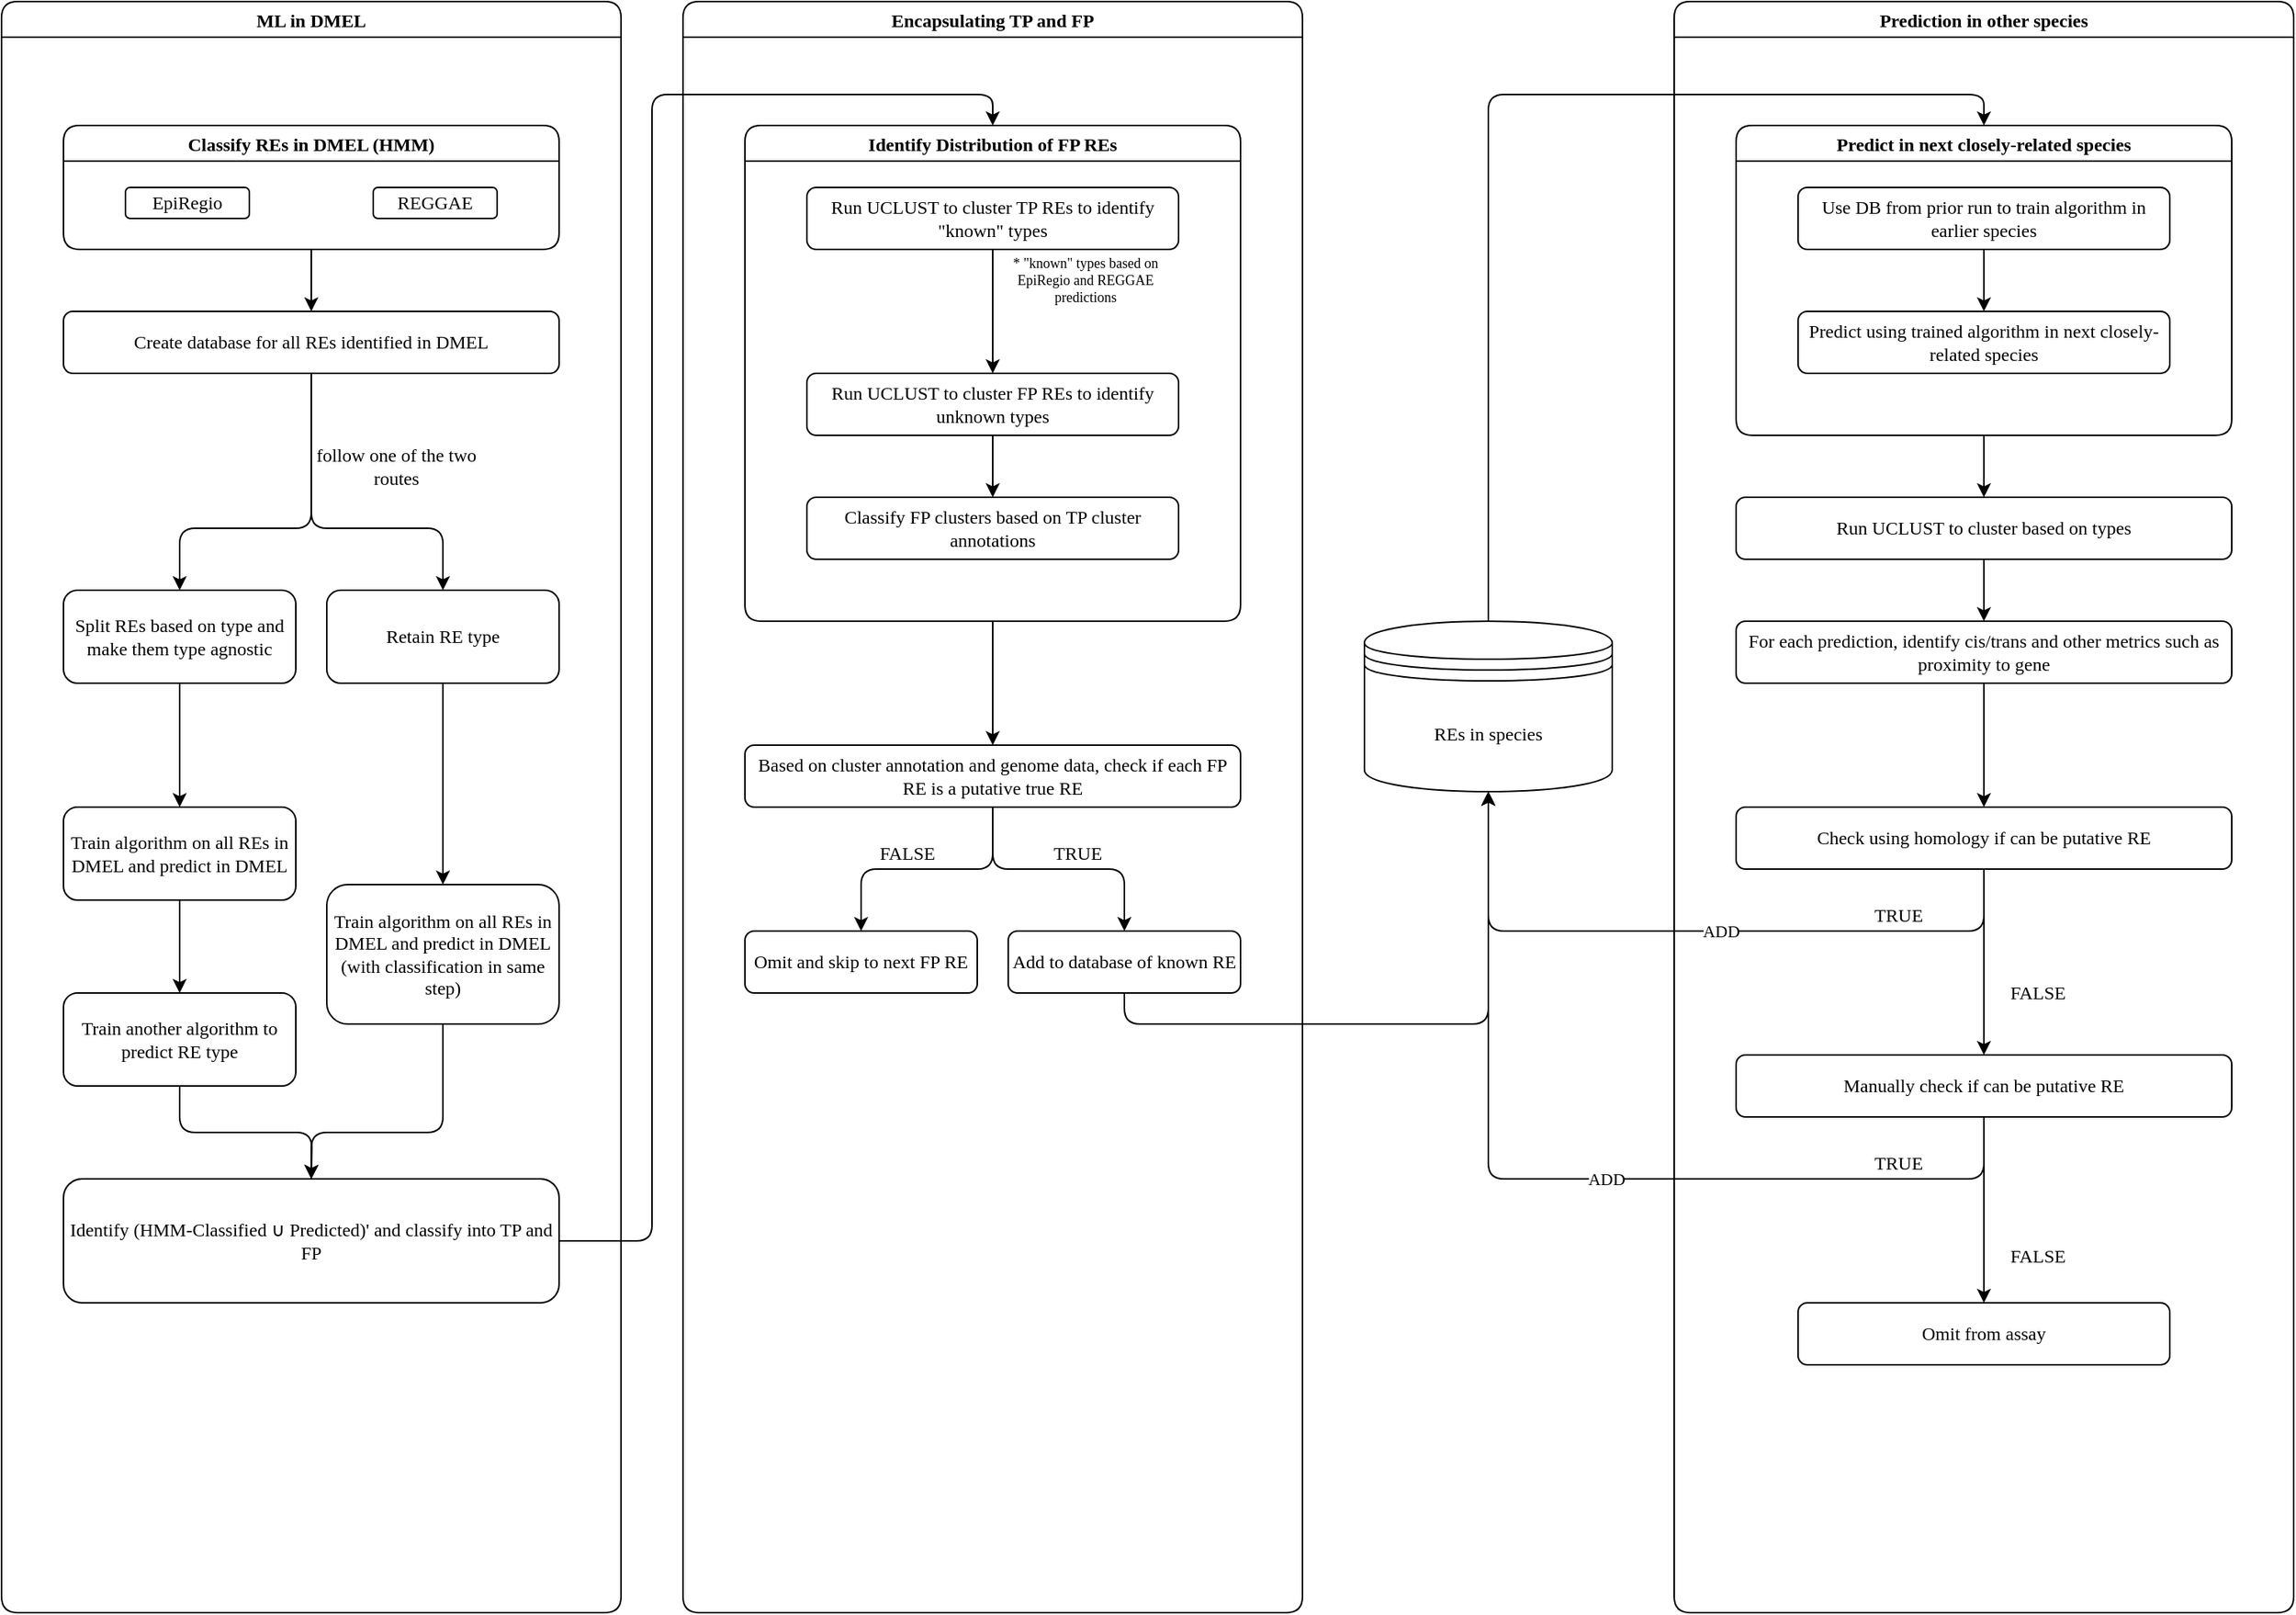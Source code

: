 <mxfile version="14.6.13" type="device"><diagram id="W35ItHj7Y9EPGoNfhcMA" name="Page-1"><mxGraphModel dx="2009" dy="949" grid="1" gridSize="10" guides="1" tooltips="1" connect="1" arrows="1" fold="1" page="1" pageScale="1" pageWidth="850" pageHeight="1100" math="0" shadow="0"><root><mxCell id="0"/><mxCell id="1" parent="0"/><mxCell id="aEcR8WO1xZvPu7mPPcTe-1" value="ML in DMEL" style="swimlane;fontFamily=Monaco;rounded=1;" vertex="1" parent="1"><mxGeometry x="40" y="40" width="400" height="1040" as="geometry"/></mxCell><mxCell id="aEcR8WO1xZvPu7mPPcTe-11" style="edgeStyle=orthogonalEdgeStyle;orthogonalLoop=1;jettySize=auto;html=1;exitX=0.5;exitY=1;exitDx=0;exitDy=0;entryX=0.5;entryY=0;entryDx=0;entryDy=0;rounded=1;" edge="1" parent="aEcR8WO1xZvPu7mPPcTe-1" source="aEcR8WO1xZvPu7mPPcTe-4" target="aEcR8WO1xZvPu7mPPcTe-10"><mxGeometry relative="1" as="geometry"/></mxCell><mxCell id="aEcR8WO1xZvPu7mPPcTe-4" value="Classify REs in DMEL (HMM)" style="swimlane;fontFamily=Monaco;rounded=1;" vertex="1" parent="aEcR8WO1xZvPu7mPPcTe-1"><mxGeometry x="40" y="80" width="320" height="80" as="geometry"/></mxCell><mxCell id="aEcR8WO1xZvPu7mPPcTe-5" value="EpiRegio" style="rounded=1;whiteSpace=wrap;html=1;fontFamily=Monaco;fillColor=none;" vertex="1" parent="aEcR8WO1xZvPu7mPPcTe-4"><mxGeometry x="40" y="40" width="80" height="20" as="geometry"/></mxCell><mxCell id="aEcR8WO1xZvPu7mPPcTe-6" value="REGGAE" style="rounded=1;whiteSpace=wrap;html=1;fontFamily=Monaco;fillColor=none;" vertex="1" parent="aEcR8WO1xZvPu7mPPcTe-4"><mxGeometry x="200" y="40" width="80" height="20" as="geometry"/></mxCell><mxCell id="aEcR8WO1xZvPu7mPPcTe-14" style="edgeStyle=orthogonalEdgeStyle;rounded=1;orthogonalLoop=1;jettySize=auto;html=1;exitX=0.5;exitY=1;exitDx=0;exitDy=0;" edge="1" parent="aEcR8WO1xZvPu7mPPcTe-1" source="aEcR8WO1xZvPu7mPPcTe-10" target="aEcR8WO1xZvPu7mPPcTe-12"><mxGeometry relative="1" as="geometry"><Array as="points"><mxPoint x="200" y="340"/><mxPoint x="115" y="340"/></Array></mxGeometry></mxCell><mxCell id="aEcR8WO1xZvPu7mPPcTe-15" style="edgeStyle=orthogonalEdgeStyle;rounded=1;orthogonalLoop=1;jettySize=auto;html=1;exitX=0.5;exitY=1;exitDx=0;exitDy=0;entryX=0.5;entryY=0;entryDx=0;entryDy=0;" edge="1" parent="aEcR8WO1xZvPu7mPPcTe-1" source="aEcR8WO1xZvPu7mPPcTe-10" target="aEcR8WO1xZvPu7mPPcTe-13"><mxGeometry relative="1" as="geometry"><Array as="points"><mxPoint x="200" y="340"/><mxPoint x="285" y="340"/></Array></mxGeometry></mxCell><mxCell id="aEcR8WO1xZvPu7mPPcTe-10" value="Create database for all REs identified in DMEL" style="rounded=1;whiteSpace=wrap;html=1;fontFamily=Monaco;fillColor=none;" vertex="1" parent="aEcR8WO1xZvPu7mPPcTe-1"><mxGeometry x="40" y="200" width="320" height="40" as="geometry"/></mxCell><mxCell id="aEcR8WO1xZvPu7mPPcTe-22" style="edgeStyle=orthogonalEdgeStyle;rounded=1;orthogonalLoop=1;jettySize=auto;html=1;exitX=0.5;exitY=1;exitDx=0;exitDy=0;entryX=0.5;entryY=0;entryDx=0;entryDy=0;" edge="1" parent="aEcR8WO1xZvPu7mPPcTe-1" source="aEcR8WO1xZvPu7mPPcTe-13" target="aEcR8WO1xZvPu7mPPcTe-21"><mxGeometry relative="1" as="geometry"/></mxCell><mxCell id="aEcR8WO1xZvPu7mPPcTe-13" value="Retain RE type" style="rounded=1;whiteSpace=wrap;html=1;fontFamily=Monaco;fillColor=none;" vertex="1" parent="aEcR8WO1xZvPu7mPPcTe-1"><mxGeometry x="210" y="380" width="150" height="60" as="geometry"/></mxCell><mxCell id="aEcR8WO1xZvPu7mPPcTe-23" style="edgeStyle=orthogonalEdgeStyle;rounded=1;orthogonalLoop=1;jettySize=auto;html=1;exitX=0.5;exitY=1;exitDx=0;exitDy=0;entryX=0.5;entryY=0;entryDx=0;entryDy=0;" edge="1" parent="aEcR8WO1xZvPu7mPPcTe-1" source="aEcR8WO1xZvPu7mPPcTe-12" target="aEcR8WO1xZvPu7mPPcTe-17"><mxGeometry relative="1" as="geometry"/></mxCell><mxCell id="aEcR8WO1xZvPu7mPPcTe-12" value="Split REs based on type and make them type agnostic" style="rounded=1;whiteSpace=wrap;html=1;fontFamily=Monaco;fillColor=none;" vertex="1" parent="aEcR8WO1xZvPu7mPPcTe-1"><mxGeometry x="40" y="380" width="150" height="60" as="geometry"/></mxCell><mxCell id="aEcR8WO1xZvPu7mPPcTe-16" value="&lt;font face=&quot;Monaco&quot;&gt;follow one of the two routes&lt;/font&gt;" style="text;html=1;strokeColor=none;fillColor=none;align=center;verticalAlign=middle;whiteSpace=wrap;rounded=0;" vertex="1" parent="aEcR8WO1xZvPu7mPPcTe-1"><mxGeometry x="200" y="280" width="110" height="40" as="geometry"/></mxCell><mxCell id="aEcR8WO1xZvPu7mPPcTe-20" style="edgeStyle=orthogonalEdgeStyle;rounded=1;orthogonalLoop=1;jettySize=auto;html=1;exitX=0.5;exitY=1;exitDx=0;exitDy=0;entryX=0.5;entryY=0;entryDx=0;entryDy=0;" edge="1" parent="aEcR8WO1xZvPu7mPPcTe-1" source="aEcR8WO1xZvPu7mPPcTe-17" target="aEcR8WO1xZvPu7mPPcTe-18"><mxGeometry relative="1" as="geometry"/></mxCell><mxCell id="aEcR8WO1xZvPu7mPPcTe-17" value="Train algorithm on all REs in DMEL and predict in DMEL" style="rounded=1;whiteSpace=wrap;html=1;fontFamily=Monaco;fillColor=none;" vertex="1" parent="aEcR8WO1xZvPu7mPPcTe-1"><mxGeometry x="40" y="520" width="150" height="60" as="geometry"/></mxCell><mxCell id="aEcR8WO1xZvPu7mPPcTe-18" value="Train another algorithm to predict RE type" style="rounded=1;whiteSpace=wrap;html=1;fontFamily=Monaco;fillColor=none;" vertex="1" parent="aEcR8WO1xZvPu7mPPcTe-1"><mxGeometry x="40" y="640" width="150" height="60" as="geometry"/></mxCell><mxCell id="aEcR8WO1xZvPu7mPPcTe-42" style="edgeStyle=orthogonalEdgeStyle;rounded=1;orthogonalLoop=1;jettySize=auto;html=1;exitX=0.5;exitY=1;exitDx=0;exitDy=0;entryX=0.5;entryY=0;entryDx=0;entryDy=0;" edge="1" parent="aEcR8WO1xZvPu7mPPcTe-1" source="aEcR8WO1xZvPu7mPPcTe-21" target="aEcR8WO1xZvPu7mPPcTe-41"><mxGeometry relative="1" as="geometry"><Array as="points"><mxPoint x="285" y="730"/><mxPoint x="200" y="730"/></Array></mxGeometry></mxCell><mxCell id="aEcR8WO1xZvPu7mPPcTe-21" value="Train algorithm on all REs in DMEL and predict in DMEL (with classification in same step)" style="rounded=1;whiteSpace=wrap;html=1;fontFamily=Monaco;fillColor=none;" vertex="1" parent="aEcR8WO1xZvPu7mPPcTe-1"><mxGeometry x="210" y="570" width="150" height="90" as="geometry"/></mxCell><mxCell id="aEcR8WO1xZvPu7mPPcTe-41" value="Identify (HMM-Classified ∪ Predicted)' and classify into TP and FP" style="rounded=1;whiteSpace=wrap;html=1;fontFamily=Monaco;fillColor=none;" vertex="1" parent="aEcR8WO1xZvPu7mPPcTe-1"><mxGeometry x="40" y="760" width="320" height="80" as="geometry"/></mxCell><mxCell id="aEcR8WO1xZvPu7mPPcTe-24" value="Encapsulating TP and FP" style="swimlane;fontFamily=Monaco;rounded=1;" vertex="1" parent="1"><mxGeometry x="480" y="40" width="400" height="1040" as="geometry"/></mxCell><mxCell id="aEcR8WO1xZvPu7mPPcTe-57" style="edgeStyle=orthogonalEdgeStyle;rounded=1;orthogonalLoop=1;jettySize=auto;html=1;exitX=0.5;exitY=1;exitDx=0;exitDy=0;entryX=0.5;entryY=0;entryDx=0;entryDy=0;fontSize=9;" edge="1" parent="aEcR8WO1xZvPu7mPPcTe-24" source="aEcR8WO1xZvPu7mPPcTe-48" target="aEcR8WO1xZvPu7mPPcTe-56"><mxGeometry relative="1" as="geometry"/></mxCell><mxCell id="aEcR8WO1xZvPu7mPPcTe-48" value="Identify Distribution of FP REs" style="swimlane;fontFamily=Monaco;rounded=1;" vertex="1" parent="aEcR8WO1xZvPu7mPPcTe-24"><mxGeometry x="40" y="80" width="320" height="320" as="geometry"/></mxCell><mxCell id="aEcR8WO1xZvPu7mPPcTe-52" style="edgeStyle=orthogonalEdgeStyle;rounded=1;orthogonalLoop=1;jettySize=auto;html=1;exitX=0.5;exitY=1;exitDx=0;exitDy=0;entryX=0.5;entryY=0;entryDx=0;entryDy=0;fontSize=9;" edge="1" parent="aEcR8WO1xZvPu7mPPcTe-48" source="aEcR8WO1xZvPu7mPPcTe-49" target="aEcR8WO1xZvPu7mPPcTe-50"><mxGeometry relative="1" as="geometry"/></mxCell><mxCell id="aEcR8WO1xZvPu7mPPcTe-49" value="Run UCLUST to cluster TP REs to identify &quot;known&quot; types" style="rounded=1;whiteSpace=wrap;html=1;fontFamily=Monaco;fillColor=none;" vertex="1" parent="aEcR8WO1xZvPu7mPPcTe-48"><mxGeometry x="40" y="40" width="240" height="40" as="geometry"/></mxCell><mxCell id="aEcR8WO1xZvPu7mPPcTe-54" style="edgeStyle=orthogonalEdgeStyle;rounded=1;orthogonalLoop=1;jettySize=auto;html=1;exitX=0.5;exitY=1;exitDx=0;exitDy=0;entryX=0.5;entryY=0;entryDx=0;entryDy=0;fontSize=9;" edge="1" parent="aEcR8WO1xZvPu7mPPcTe-48" source="aEcR8WO1xZvPu7mPPcTe-50" target="aEcR8WO1xZvPu7mPPcTe-53"><mxGeometry relative="1" as="geometry"/></mxCell><mxCell id="aEcR8WO1xZvPu7mPPcTe-50" value="Run UCLUST to cluster FP REs to identify unknown types" style="rounded=1;whiteSpace=wrap;html=1;fontFamily=Monaco;fillColor=none;" vertex="1" parent="aEcR8WO1xZvPu7mPPcTe-48"><mxGeometry x="40" y="160" width="240" height="40" as="geometry"/></mxCell><mxCell id="aEcR8WO1xZvPu7mPPcTe-51" value="&lt;span style=&quot;font-family: monaco; font-size: 9px;&quot;&gt;* &quot;known&quot; types based on EpiRegio and REGGAE predictions&lt;/span&gt;" style="text;html=1;strokeColor=none;fillColor=none;align=center;verticalAlign=middle;whiteSpace=wrap;rounded=0;fontSize=9;" vertex="1" parent="aEcR8WO1xZvPu7mPPcTe-48"><mxGeometry x="160" y="80" width="120" height="40" as="geometry"/></mxCell><mxCell id="aEcR8WO1xZvPu7mPPcTe-53" value="Classify FP clusters based on TP cluster annotations" style="rounded=1;whiteSpace=wrap;html=1;fontFamily=Monaco;fillColor=none;" vertex="1" parent="aEcR8WO1xZvPu7mPPcTe-48"><mxGeometry x="40" y="240" width="240" height="40" as="geometry"/></mxCell><mxCell id="aEcR8WO1xZvPu7mPPcTe-60" style="edgeStyle=orthogonalEdgeStyle;rounded=1;orthogonalLoop=1;jettySize=auto;html=1;exitX=0.5;exitY=1;exitDx=0;exitDy=0;entryX=0.5;entryY=0;entryDx=0;entryDy=0;fontSize=9;" edge="1" parent="aEcR8WO1xZvPu7mPPcTe-24" source="aEcR8WO1xZvPu7mPPcTe-56" target="aEcR8WO1xZvPu7mPPcTe-58"><mxGeometry relative="1" as="geometry"/></mxCell><mxCell id="aEcR8WO1xZvPu7mPPcTe-61" style="edgeStyle=orthogonalEdgeStyle;rounded=1;orthogonalLoop=1;jettySize=auto;html=1;exitX=0.5;exitY=1;exitDx=0;exitDy=0;entryX=0.5;entryY=0;entryDx=0;entryDy=0;fontSize=9;" edge="1" parent="aEcR8WO1xZvPu7mPPcTe-24" source="aEcR8WO1xZvPu7mPPcTe-56" target="aEcR8WO1xZvPu7mPPcTe-59"><mxGeometry relative="1" as="geometry"/></mxCell><mxCell id="aEcR8WO1xZvPu7mPPcTe-56" value="Based on cluster annotation and genome data, check if each FP RE is a putative true RE" style="rounded=1;whiteSpace=wrap;html=1;fontFamily=Monaco;fillColor=none;" vertex="1" parent="aEcR8WO1xZvPu7mPPcTe-24"><mxGeometry x="40" y="480" width="320" height="40" as="geometry"/></mxCell><mxCell id="aEcR8WO1xZvPu7mPPcTe-58" value="Omit and skip to next FP RE" style="rounded=1;whiteSpace=wrap;html=1;fontFamily=Monaco;fillColor=none;" vertex="1" parent="aEcR8WO1xZvPu7mPPcTe-24"><mxGeometry x="40" y="600" width="150" height="40" as="geometry"/></mxCell><mxCell id="aEcR8WO1xZvPu7mPPcTe-59" value="Add to database of known RE" style="rounded=1;whiteSpace=wrap;html=1;fontFamily=Monaco;fillColor=none;" vertex="1" parent="aEcR8WO1xZvPu7mPPcTe-24"><mxGeometry x="210" y="600" width="150" height="40" as="geometry"/></mxCell><mxCell id="aEcR8WO1xZvPu7mPPcTe-62" value="&lt;font face=&quot;Monaco&quot;&gt;FALSE&lt;/font&gt;" style="text;html=1;strokeColor=none;fillColor=none;align=center;verticalAlign=middle;whiteSpace=wrap;rounded=0;" vertex="1" parent="aEcR8WO1xZvPu7mPPcTe-24"><mxGeometry x="110" y="540" width="70" height="20" as="geometry"/></mxCell><mxCell id="aEcR8WO1xZvPu7mPPcTe-63" value="&lt;font face=&quot;Monaco&quot;&gt;TRUE&lt;/font&gt;" style="text;html=1;strokeColor=none;fillColor=none;align=center;verticalAlign=middle;whiteSpace=wrap;rounded=0;" vertex="1" parent="aEcR8WO1xZvPu7mPPcTe-24"><mxGeometry x="220" y="540" width="70" height="20" as="geometry"/></mxCell><mxCell id="aEcR8WO1xZvPu7mPPcTe-43" style="edgeStyle=orthogonalEdgeStyle;rounded=1;orthogonalLoop=1;jettySize=auto;html=1;exitX=0.5;exitY=1;exitDx=0;exitDy=0;" edge="1" parent="1" source="aEcR8WO1xZvPu7mPPcTe-18"><mxGeometry relative="1" as="geometry"><mxPoint x="240" y="800" as="targetPoint"/></mxGeometry></mxCell><mxCell id="aEcR8WO1xZvPu7mPPcTe-46" style="edgeStyle=orthogonalEdgeStyle;rounded=1;orthogonalLoop=1;jettySize=auto;html=1;exitX=1;exitY=0.5;exitDx=0;exitDy=0;entryX=0.5;entryY=0;entryDx=0;entryDy=0;" edge="1" parent="1" source="aEcR8WO1xZvPu7mPPcTe-41" target="aEcR8WO1xZvPu7mPPcTe-48"><mxGeometry relative="1" as="geometry"><mxPoint x="710" y="190" as="targetPoint"/></mxGeometry></mxCell><mxCell id="aEcR8WO1xZvPu7mPPcTe-88" style="edgeStyle=orthogonalEdgeStyle;rounded=1;orthogonalLoop=1;jettySize=auto;html=1;exitX=0.5;exitY=0;exitDx=0;exitDy=0;entryX=0.5;entryY=0;entryDx=0;entryDy=0;fontSize=9;" edge="1" parent="1" source="aEcR8WO1xZvPu7mPPcTe-55" target="aEcR8WO1xZvPu7mPPcTe-81"><mxGeometry relative="1" as="geometry"/></mxCell><mxCell id="aEcR8WO1xZvPu7mPPcTe-55" value="&lt;span style=&quot;font-size: 12px&quot;&gt;REs in species&lt;/span&gt;" style="shape=datastore;whiteSpace=wrap;html=1;fontFamily=Monaco;rounded=1;fontSize=9;" vertex="1" parent="1"><mxGeometry x="920" y="440" width="160" height="110" as="geometry"/></mxCell><mxCell id="aEcR8WO1xZvPu7mPPcTe-64" style="edgeStyle=orthogonalEdgeStyle;rounded=1;orthogonalLoop=1;jettySize=auto;html=1;exitX=0.5;exitY=1;exitDx=0;exitDy=0;entryX=0.5;entryY=1;entryDx=0;entryDy=0;fontSize=9;" edge="1" parent="1" source="aEcR8WO1xZvPu7mPPcTe-59" target="aEcR8WO1xZvPu7mPPcTe-55"><mxGeometry relative="1" as="geometry"/></mxCell><mxCell id="aEcR8WO1xZvPu7mPPcTe-65" value="Prediction in other species" style="swimlane;fontFamily=Monaco;rounded=1;" vertex="1" parent="1"><mxGeometry x="1120" y="40" width="400" height="1040" as="geometry"/></mxCell><mxCell id="aEcR8WO1xZvPu7mPPcTe-98" style="edgeStyle=orthogonalEdgeStyle;rounded=1;orthogonalLoop=1;jettySize=auto;html=1;exitX=0.5;exitY=1;exitDx=0;exitDy=0;entryX=0.5;entryY=0;entryDx=0;entryDy=0;fontFamily=Monaco;fontSize=11;" edge="1" parent="aEcR8WO1xZvPu7mPPcTe-65" source="aEcR8WO1xZvPu7mPPcTe-81" target="aEcR8WO1xZvPu7mPPcTe-92"><mxGeometry relative="1" as="geometry"/></mxCell><mxCell id="aEcR8WO1xZvPu7mPPcTe-81" value="Predict in next closely-related species" style="swimlane;fontFamily=Monaco;rounded=1;" vertex="1" parent="aEcR8WO1xZvPu7mPPcTe-65"><mxGeometry x="40" y="80" width="320" height="200" as="geometry"/></mxCell><mxCell id="aEcR8WO1xZvPu7mPPcTe-91" style="edgeStyle=orthogonalEdgeStyle;rounded=1;orthogonalLoop=1;jettySize=auto;html=1;exitX=0.5;exitY=1;exitDx=0;exitDy=0;entryX=0.5;entryY=0;entryDx=0;entryDy=0;fontSize=9;" edge="1" parent="aEcR8WO1xZvPu7mPPcTe-81" source="aEcR8WO1xZvPu7mPPcTe-89" target="aEcR8WO1xZvPu7mPPcTe-90"><mxGeometry relative="1" as="geometry"/></mxCell><mxCell id="aEcR8WO1xZvPu7mPPcTe-89" value="Use DB from prior run to train algorithm in earlier species" style="rounded=1;whiteSpace=wrap;html=1;fontFamily=Monaco;fillColor=none;" vertex="1" parent="aEcR8WO1xZvPu7mPPcTe-81"><mxGeometry x="40" y="40" width="240" height="40" as="geometry"/></mxCell><mxCell id="aEcR8WO1xZvPu7mPPcTe-90" value="Predict using trained algorithm in next closely-related species" style="rounded=1;whiteSpace=wrap;html=1;fontFamily=Monaco;fillColor=none;" vertex="1" parent="aEcR8WO1xZvPu7mPPcTe-81"><mxGeometry x="40" y="120" width="240" height="40" as="geometry"/></mxCell><mxCell id="aEcR8WO1xZvPu7mPPcTe-99" style="edgeStyle=orthogonalEdgeStyle;rounded=1;orthogonalLoop=1;jettySize=auto;html=1;exitX=0.5;exitY=1;exitDx=0;exitDy=0;entryX=0.5;entryY=0;entryDx=0;entryDy=0;fontFamily=Monaco;fontSize=11;" edge="1" parent="aEcR8WO1xZvPu7mPPcTe-65" source="aEcR8WO1xZvPu7mPPcTe-92" target="aEcR8WO1xZvPu7mPPcTe-93"><mxGeometry relative="1" as="geometry"/></mxCell><mxCell id="aEcR8WO1xZvPu7mPPcTe-92" value="Run UCLUST to cluster based on types&lt;span style=&quot;color: rgba(0 , 0 , 0 , 0) ; font-family: monospace ; font-size: 0px&quot;&gt;%3CmxGraphModel%3E%3Croot%3E%3CmxCell%20id%3D%220%22%2F%3E%3CmxCell%20id%3D%221%22%20parent%3D%220%22%2F%3E%3CmxCell%20id%3D%222%22%20value%3D%22Predict%20using%20trained%20algorithm%20in%20next%20closely-related%20species%22%20style%3D%22rounded%3D1%3BwhiteSpace%3Dwrap%3Bhtml%3D1%3BfontFamily%3DMonaco%3BfillColor%3Dnone%3B%22%20vertex%3D%221%22%20parent%3D%221%22%3E%3CmxGeometry%20x%3D%221200%22%20y%3D%22240%22%20width%3D%22240%22%20height%3D%2240%22%20as%3D%22geometry%22%2F%3E%3C%2FmxCell%3E%3C%2Froot%3E%3C%2FmxGraphModel%3E&lt;/span&gt;" style="rounded=1;whiteSpace=wrap;html=1;fontFamily=Monaco;fillColor=none;" vertex="1" parent="aEcR8WO1xZvPu7mPPcTe-65"><mxGeometry x="40" y="320" width="320" height="40" as="geometry"/></mxCell><mxCell id="aEcR8WO1xZvPu7mPPcTe-100" style="edgeStyle=orthogonalEdgeStyle;rounded=1;orthogonalLoop=1;jettySize=auto;html=1;exitX=0.5;exitY=1;exitDx=0;exitDy=0;entryX=0.5;entryY=0;entryDx=0;entryDy=0;fontFamily=Monaco;fontSize=11;" edge="1" parent="aEcR8WO1xZvPu7mPPcTe-65" source="aEcR8WO1xZvPu7mPPcTe-93" target="aEcR8WO1xZvPu7mPPcTe-94"><mxGeometry relative="1" as="geometry"/></mxCell><mxCell id="aEcR8WO1xZvPu7mPPcTe-93" value="For each prediction, identify cis/trans and other metrics such as proximity to gene" style="rounded=1;whiteSpace=wrap;html=1;fontFamily=Monaco;fillColor=none;" vertex="1" parent="aEcR8WO1xZvPu7mPPcTe-65"><mxGeometry x="40" y="400" width="320" height="40" as="geometry"/></mxCell><mxCell id="aEcR8WO1xZvPu7mPPcTe-102" style="edgeStyle=orthogonalEdgeStyle;rounded=1;orthogonalLoop=1;jettySize=auto;html=1;exitX=0.5;exitY=1;exitDx=0;exitDy=0;entryX=0.5;entryY=0;entryDx=0;entryDy=0;fontFamily=Monaco;fontSize=11;" edge="1" parent="aEcR8WO1xZvPu7mPPcTe-65" source="aEcR8WO1xZvPu7mPPcTe-94" target="aEcR8WO1xZvPu7mPPcTe-101"><mxGeometry relative="1" as="geometry"/></mxCell><mxCell id="aEcR8WO1xZvPu7mPPcTe-94" value="Check using homology if can be putative RE" style="rounded=1;whiteSpace=wrap;html=1;fontFamily=Monaco;fillColor=none;" vertex="1" parent="aEcR8WO1xZvPu7mPPcTe-65"><mxGeometry x="40" y="520" width="320" height="40" as="geometry"/></mxCell><mxCell id="aEcR8WO1xZvPu7mPPcTe-97" value="&lt;font face=&quot;Monaco&quot;&gt;TRUE&lt;/font&gt;" style="text;html=1;strokeColor=none;fillColor=none;align=center;verticalAlign=middle;whiteSpace=wrap;rounded=0;" vertex="1" parent="aEcR8WO1xZvPu7mPPcTe-65"><mxGeometry x="110" y="580" width="70" height="20" as="geometry"/></mxCell><mxCell id="aEcR8WO1xZvPu7mPPcTe-109" style="edgeStyle=orthogonalEdgeStyle;rounded=1;orthogonalLoop=1;jettySize=auto;html=1;exitX=0.5;exitY=1;exitDx=0;exitDy=0;entryX=0.5;entryY=0;entryDx=0;entryDy=0;fontFamily=Monaco;fontSize=11;" edge="1" parent="aEcR8WO1xZvPu7mPPcTe-65" source="aEcR8WO1xZvPu7mPPcTe-101" target="aEcR8WO1xZvPu7mPPcTe-107"><mxGeometry relative="1" as="geometry"/></mxCell><mxCell id="aEcR8WO1xZvPu7mPPcTe-101" value="Manually check if can be putative RE" style="rounded=1;whiteSpace=wrap;html=1;fontFamily=Monaco;fillColor=none;" vertex="1" parent="aEcR8WO1xZvPu7mPPcTe-65"><mxGeometry x="40" y="680" width="320" height="40" as="geometry"/></mxCell><mxCell id="aEcR8WO1xZvPu7mPPcTe-106" value="&lt;font face=&quot;Monaco&quot;&gt;TRUE&lt;/font&gt;" style="text;html=1;strokeColor=none;fillColor=none;align=center;verticalAlign=middle;whiteSpace=wrap;rounded=0;" vertex="1" parent="aEcR8WO1xZvPu7mPPcTe-65"><mxGeometry x="110" y="740" width="70" height="20" as="geometry"/></mxCell><mxCell id="aEcR8WO1xZvPu7mPPcTe-107" value="Omit from assay" style="rounded=1;whiteSpace=wrap;html=1;fontFamily=Monaco;fillColor=none;" vertex="1" parent="aEcR8WO1xZvPu7mPPcTe-65"><mxGeometry x="80" y="840" width="240" height="40" as="geometry"/></mxCell><mxCell id="aEcR8WO1xZvPu7mPPcTe-108" value="&lt;font face=&quot;Monaco&quot;&gt;FALSE&lt;/font&gt;" style="text;html=1;strokeColor=none;fillColor=none;align=center;verticalAlign=middle;whiteSpace=wrap;rounded=0;" vertex="1" parent="aEcR8WO1xZvPu7mPPcTe-65"><mxGeometry x="200" y="800" width="70" height="20" as="geometry"/></mxCell><mxCell id="aEcR8WO1xZvPu7mPPcTe-95" value="ADD" style="edgeStyle=orthogonalEdgeStyle;rounded=1;orthogonalLoop=1;jettySize=auto;html=1;exitX=0.5;exitY=1;exitDx=0;exitDy=0;entryX=0.5;entryY=1;entryDx=0;entryDy=0;fontSize=11;fontFamily=Monaco;" edge="1" parent="1" source="aEcR8WO1xZvPu7mPPcTe-94" target="aEcR8WO1xZvPu7mPPcTe-55"><mxGeometry x="-0.067" relative="1" as="geometry"><Array as="points"><mxPoint x="1320" y="640"/><mxPoint x="1000" y="640"/></Array><mxPoint as="offset"/></mxGeometry></mxCell><mxCell id="aEcR8WO1xZvPu7mPPcTe-103" value="&lt;font face=&quot;Monaco&quot;&gt;FALSE&lt;/font&gt;" style="text;html=1;strokeColor=none;fillColor=none;align=center;verticalAlign=middle;whiteSpace=wrap;rounded=0;" vertex="1" parent="1"><mxGeometry x="1320" y="670" width="70" height="20" as="geometry"/></mxCell><mxCell id="aEcR8WO1xZvPu7mPPcTe-104" value="ADD" style="edgeStyle=orthogonalEdgeStyle;rounded=1;orthogonalLoop=1;jettySize=auto;html=1;exitX=0.5;exitY=1;exitDx=0;exitDy=0;fontSize=11;fontFamily=Monaco;" edge="1" parent="1" source="aEcR8WO1xZvPu7mPPcTe-101"><mxGeometry x="-0.067" relative="1" as="geometry"><mxPoint x="1330" y="610" as="sourcePoint"/><mxPoint x="1000" y="550" as="targetPoint"/><Array as="points"><mxPoint x="1320" y="800"/><mxPoint x="1000" y="800"/></Array><mxPoint as="offset"/></mxGeometry></mxCell></root></mxGraphModel></diagram></mxfile>